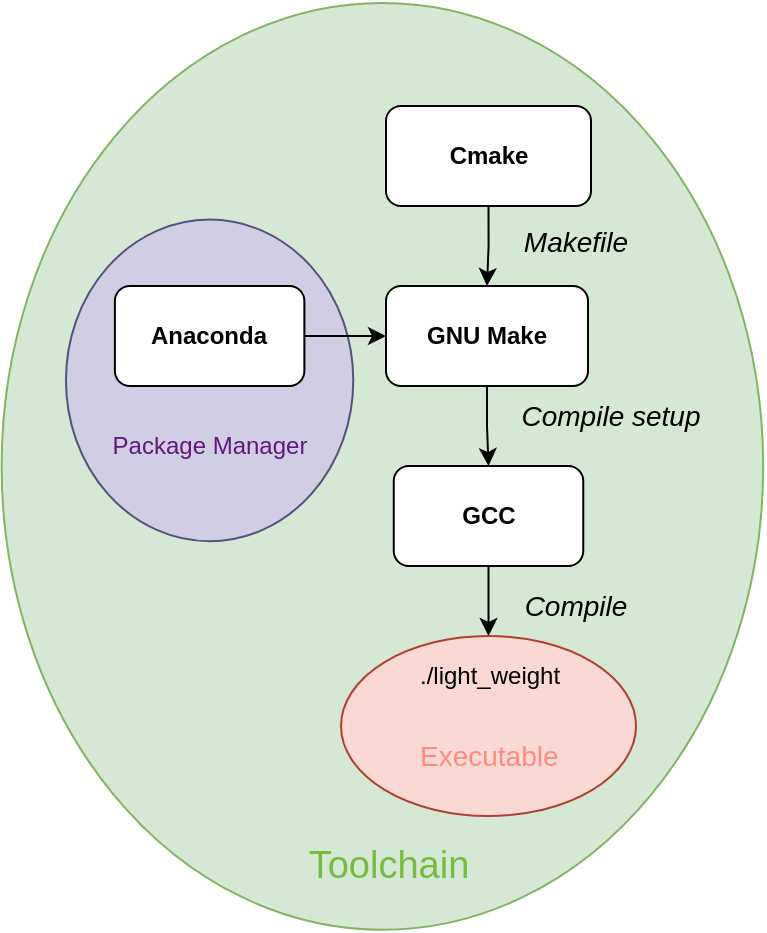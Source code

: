 <mxfile version="20.7.4" type="github"><diagram id="cTGldeqNeF3A95PK3O-C" name="Page-1"><mxGraphModel dx="1194" dy="797" grid="1" gridSize="10" guides="1" tooltips="1" connect="1" arrows="1" fold="1" page="1" pageScale="1" pageWidth="827" pageHeight="1169" math="0" shadow="0"><root><mxCell id="0"/><mxCell id="1" parent="0"/><mxCell id="ZYnMo41hrXBqOUrwqI8F-9" value="" style="ellipse;whiteSpace=wrap;html=1;fillColor=#d5e8d4;rotation=90;strokeColor=#82B366;" vertex="1" parent="1"><mxGeometry x="205.49" y="219.77" width="463.44" height="380.78" as="geometry"/></mxCell><mxCell id="ZYnMo41hrXBqOUrwqI8F-16" style="edgeStyle=orthogonalEdgeStyle;rounded=0;orthogonalLoop=1;jettySize=auto;html=1;exitX=0.5;exitY=1;exitDx=0;exitDy=0;fontSize=17;fontColor=#77bb41;" edge="1" parent="1" source="ZYnMo41hrXBqOUrwqI8F-6" target="ZYnMo41hrXBqOUrwqI8F-7"><mxGeometry relative="1" as="geometry"/></mxCell><mxCell id="ZYnMo41hrXBqOUrwqI8F-6" value="&lt;b&gt;Cmake&lt;/b&gt;" style="rounded=1;whiteSpace=wrap;html=1;" vertex="1" parent="1"><mxGeometry x="439" y="230" width="102.5" height="50" as="geometry"/></mxCell><mxCell id="ZYnMo41hrXBqOUrwqI8F-17" style="edgeStyle=orthogonalEdgeStyle;rounded=0;orthogonalLoop=1;jettySize=auto;html=1;exitX=0.5;exitY=1;exitDx=0;exitDy=0;entryX=0.5;entryY=0;entryDx=0;entryDy=0;fontSize=17;fontColor=#77bb41;" edge="1" parent="1" source="ZYnMo41hrXBqOUrwqI8F-7" target="ZYnMo41hrXBqOUrwqI8F-8"><mxGeometry relative="1" as="geometry"/></mxCell><mxCell id="ZYnMo41hrXBqOUrwqI8F-7" value="&lt;b&gt;GNU Make&lt;/b&gt;" style="rounded=1;whiteSpace=wrap;html=1;" vertex="1" parent="1"><mxGeometry x="439" y="320" width="101" height="50" as="geometry"/></mxCell><mxCell id="ZYnMo41hrXBqOUrwqI8F-23" style="edgeStyle=orthogonalEdgeStyle;rounded=0;orthogonalLoop=1;jettySize=auto;html=1;exitX=0.5;exitY=1;exitDx=0;exitDy=0;entryX=0.5;entryY=0;entryDx=0;entryDy=0;fontSize=14;fontColor=#ff8c82;" edge="1" parent="1" source="ZYnMo41hrXBqOUrwqI8F-8" target="ZYnMo41hrXBqOUrwqI8F-19"><mxGeometry relative="1" as="geometry"/></mxCell><mxCell id="ZYnMo41hrXBqOUrwqI8F-8" value="&lt;b&gt;GCC&lt;/b&gt;" style="rounded=1;whiteSpace=wrap;html=1;" vertex="1" parent="1"><mxGeometry x="442.88" y="410" width="94.75" height="50" as="geometry"/></mxCell><mxCell id="ZYnMo41hrXBqOUrwqI8F-10" value="" style="ellipse;whiteSpace=wrap;html=1;strokeColor=#56517e;fillColor=#d0cee2;rotation=-90;" vertex="1" parent="1"><mxGeometry x="270.41" y="295.37" width="160.8" height="143.65" as="geometry"/></mxCell><mxCell id="ZYnMo41hrXBqOUrwqI8F-18" style="edgeStyle=orthogonalEdgeStyle;rounded=0;orthogonalLoop=1;jettySize=auto;html=1;exitX=1;exitY=0.5;exitDx=0;exitDy=0;entryX=0;entryY=0.5;entryDx=0;entryDy=0;fontSize=17;fontColor=#77bb41;" edge="1" parent="1" source="ZYnMo41hrXBqOUrwqI8F-12" target="ZYnMo41hrXBqOUrwqI8F-7"><mxGeometry relative="1" as="geometry"/></mxCell><mxCell id="ZYnMo41hrXBqOUrwqI8F-12" value="&lt;b&gt;Anaconda&lt;/b&gt;" style="rounded=1;whiteSpace=wrap;html=1;movable=1;resizable=1;rotatable=1;deletable=1;editable=1;connectable=1;" vertex="1" parent="1"><mxGeometry x="303.44" y="320" width="94.75" height="50" as="geometry"/></mxCell><mxCell id="ZYnMo41hrXBqOUrwqI8F-14" value="Package Manager" style="text;html=1;strokeColor=#56517E;fillColor=#d0cee2;align=center;verticalAlign=middle;whiteSpace=wrap;rounded=0;fontColor=#61177c;opacity=0;" vertex="1" parent="1"><mxGeometry x="280.81" y="380" width="140" height="40" as="geometry"/></mxCell><mxCell id="ZYnMo41hrXBqOUrwqI8F-15" value="&lt;font style=&quot;font-size: 19px;&quot; color=&quot;#77bb41&quot;&gt;Toolchain&lt;/font&gt;" style="text;html=1;strokeColor=#56517E;fillColor=#d0cee2;align=center;verticalAlign=middle;whiteSpace=wrap;rounded=0;fontColor=#61177c;opacity=0;" vertex="1" parent="1"><mxGeometry x="382.21" y="590" width="116.79" height="40" as="geometry"/></mxCell><mxCell id="ZYnMo41hrXBqOUrwqI8F-19" value="" style="ellipse;whiteSpace=wrap;html=1;strokeColor=#ae4132;fontSize=17;fillColor=#fad9d5;" vertex="1" parent="1"><mxGeometry x="416.51" y="495" width="147.5" height="90" as="geometry"/></mxCell><mxCell id="ZYnMo41hrXBqOUrwqI8F-5" value="./light_weight" style="text;strokeColor=none;fillColor=none;align=left;verticalAlign=middle;spacingLeft=4;spacingRight=4;overflow=hidden;points=[[0,0.5],[1,0.5]];portConstraint=eastwest;rotatable=0;whiteSpace=wrap;html=1;" vertex="1" parent="1"><mxGeometry x="449.5" y="500" width="80" height="30" as="geometry"/></mxCell><mxCell id="ZYnMo41hrXBqOUrwqI8F-21" value="&lt;font color=&quot;#ff8c82&quot; style=&quot;font-size: 14px;&quot;&gt;Executable&lt;/font&gt;" style="text;strokeColor=none;fillColor=none;align=left;verticalAlign=middle;spacingLeft=4;spacingRight=4;overflow=hidden;points=[[0,0.5],[1,0.5]];portConstraint=eastwest;rotatable=0;whiteSpace=wrap;html=1;" vertex="1" parent="1"><mxGeometry x="449.5" y="540" width="80" height="30" as="geometry"/></mxCell><mxCell id="ZYnMo41hrXBqOUrwqI8F-24" value="Makefile" style="text;html=1;strokeColor=none;fillColor=none;align=center;verticalAlign=middle;whiteSpace=wrap;rounded=0;fontSize=14;fontColor=#000000;fontStyle=2" vertex="1" parent="1"><mxGeometry x="504.01" y="282.7" width="60" height="30" as="geometry"/></mxCell><mxCell id="ZYnMo41hrXBqOUrwqI8F-25" value="Compile" style="text;html=1;strokeColor=none;fillColor=none;align=center;verticalAlign=middle;whiteSpace=wrap;rounded=0;fontSize=14;fontColor=#000000;fontStyle=2" vertex="1" parent="1"><mxGeometry x="504.01" y="465" width="60" height="30" as="geometry"/></mxCell><mxCell id="ZYnMo41hrXBqOUrwqI8F-26" value="Compile setup" style="text;html=1;strokeColor=none;fillColor=none;align=center;verticalAlign=middle;whiteSpace=wrap;rounded=0;fontSize=14;fontColor=#000000;fontStyle=2" vertex="1" parent="1"><mxGeometry x="499" y="370" width="104.99" height="30" as="geometry"/></mxCell></root></mxGraphModel></diagram></mxfile>